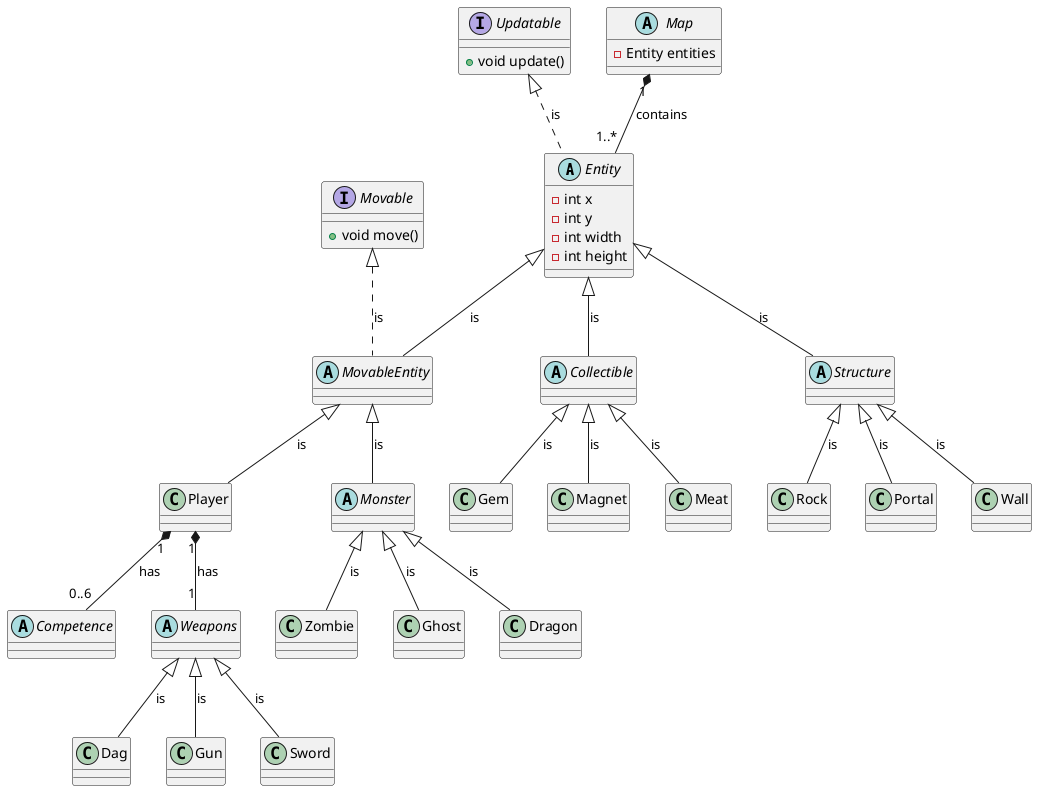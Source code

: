 @startuml

abstract class Entity {
    - int x
    - int y
    - int width
    - int height
}

interface Movable {
    +void move()
}

interface Updatable {
    +void update()
}

abstract class MovableEntity
class Player

abstract class Competence

abstract class Weapons
class Dag
class Gun
class Sword

abstract class Monster
class Zombie
class Ghost
class Dragon

abstract class Collectible
class Gem
class Magnet
class Meat

abstract class Structure
class Rock
class Portal
class Wall

abstract class Map {
    - Entity entities

}

Map "1" *-- "1..*" Entity : contains
Entity <|-- MovableEntity : is
Updatable <|.. Entity : is
Movable <|.. MovableEntity : is
MovableEntity <|-- Monster : is
Monster <|-- Zombie : is
Monster <|-- Ghost : is
Monster <|-- Dragon : is
MovableEntity <|-- Player : is
Entity <|-- Collectible : is
Collectible <|-- Gem : is
Collectible <|-- Magnet : is
Collectible <|-- Meat : is
Entity <|-- Structure : is
Structure <|-- Rock : is
Structure <|-- Portal : is
Structure <|-- Wall : is
Player "1" *-- "0..6" Competence : has
Player "1" *-- "1" Weapons : has
Weapons <|-- Dag : is
Weapons <|-- Gun : is
Weapons <|-- Sword : is

@enduml